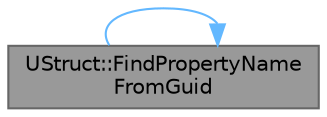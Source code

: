 digraph "UStruct::FindPropertyNameFromGuid"
{
 // INTERACTIVE_SVG=YES
 // LATEX_PDF_SIZE
  bgcolor="transparent";
  edge [fontname=Helvetica,fontsize=10,labelfontname=Helvetica,labelfontsize=10];
  node [fontname=Helvetica,fontsize=10,shape=box,height=0.2,width=0.4];
  rankdir="LR";
  Node1 [id="Node000001",label="UStruct::FindPropertyName\lFromGuid",height=0.2,width=0.4,color="gray40", fillcolor="grey60", style="filled", fontcolor="black",tooltip="Returns the property name from the guid."];
  Node1 -> Node1 [id="edge1_Node000001_Node000001",color="steelblue1",style="solid",tooltip=" "];
}
